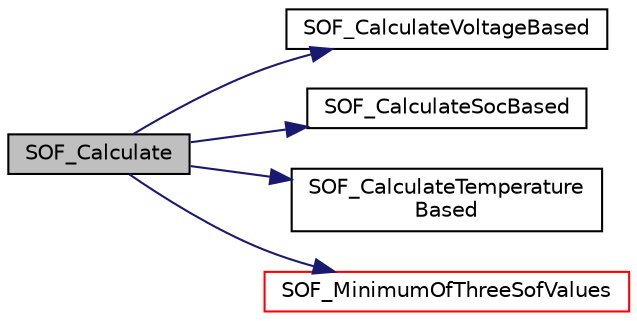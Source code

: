 digraph "SOF_Calculate"
{
  edge [fontname="Helvetica",fontsize="10",labelfontname="Helvetica",labelfontsize="10"];
  node [fontname="Helvetica",fontsize="10",shape=record];
  rankdir="LR";
  Node83 [label="SOF_Calculate",height=0.2,width=0.4,color="black", fillcolor="grey75", style="filled", fontcolor="black"];
  Node83 -> Node84 [color="midnightblue",fontsize="10",style="solid",fontname="Helvetica"];
  Node84 [label="SOF_CalculateVoltageBased",height=0.2,width=0.4,color="black", fillcolor="white", style="filled",URL="$sox_8c.html#a4d7771af9f115c53f3e77e7d5b0df463",tooltip="calculates the SoF from voltage data (i.e., minimum and maximum voltage) "];
  Node83 -> Node85 [color="midnightblue",fontsize="10",style="solid",fontname="Helvetica"];
  Node85 [label="SOF_CalculateSocBased",height=0.2,width=0.4,color="black", fillcolor="white", style="filled",URL="$sox_8c.html#a913e17a7e9b083d35294c5bc5636d8b1",tooltip="calculates the SoF from SoC data (i.e., minimum and maximum SoC of cells, both values are equal in ca..."];
  Node83 -> Node86 [color="midnightblue",fontsize="10",style="solid",fontname="Helvetica"];
  Node86 [label="SOF_CalculateTemperature\lBased",height=0.2,width=0.4,color="black", fillcolor="white", style="filled",URL="$sox_8c.html#a9c59909102b5a6995dab987a99ca7441",tooltip="calculates the SoF from temperature data (i.e., minimum and maximum temperature of cells) ..."];
  Node83 -> Node87 [color="midnightblue",fontsize="10",style="solid",fontname="Helvetica"];
  Node87 [label="SOF_MinimumOfThreeSofValues",height=0.2,width=0.4,color="red", fillcolor="white", style="filled",URL="$sox_8c.html#a27285bee12976039b9a07aa8912efd0f",tooltip="get the minimum current values of all variants of SoF calculation "];
}
